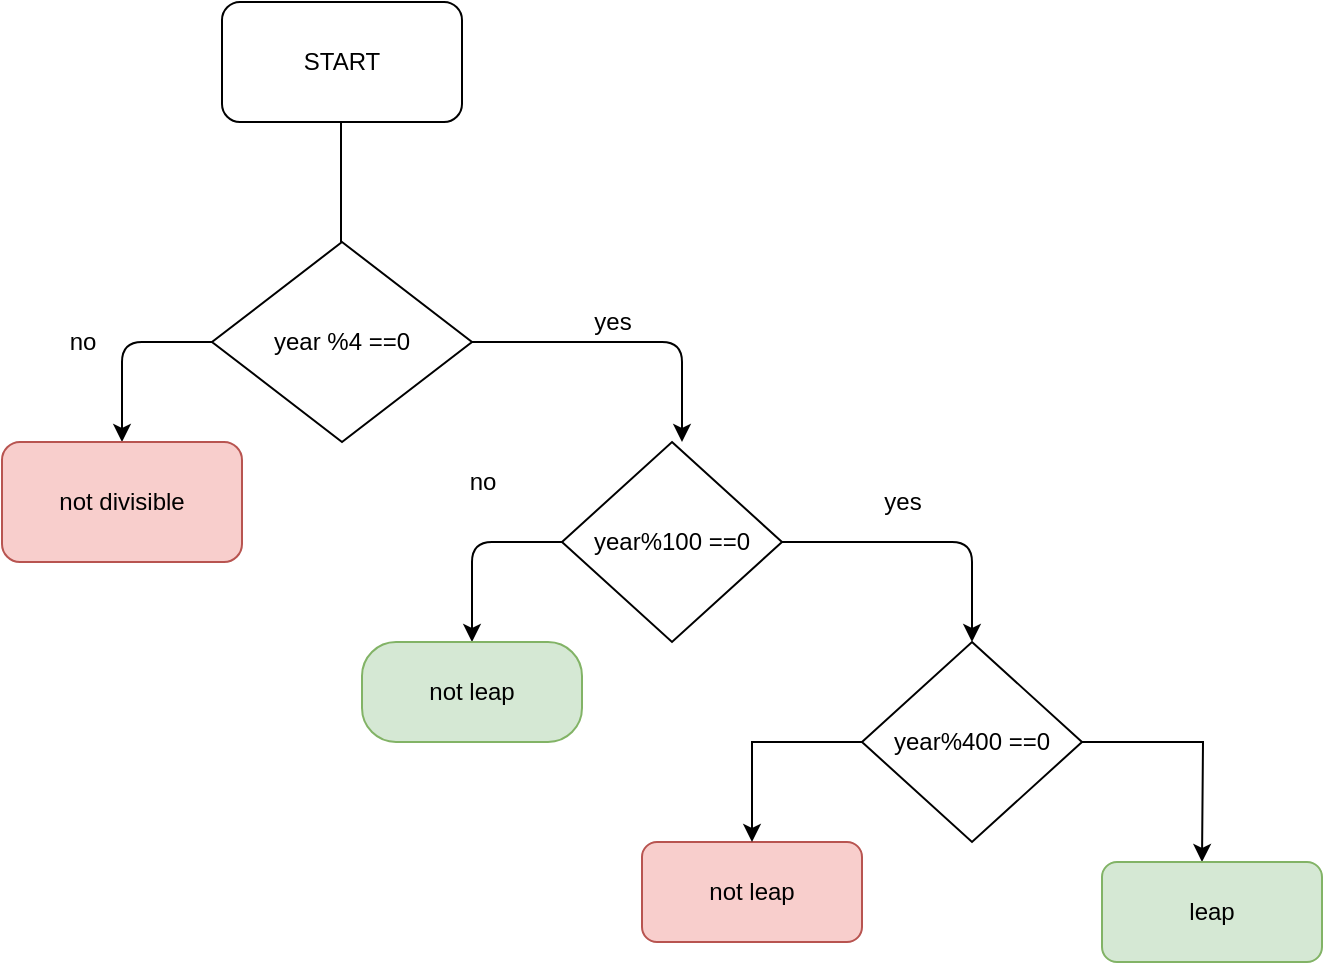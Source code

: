 <mxfile version="14.9.0" type="github">
  <diagram id="EcNi1XYmPza-5Aud69Se" name="Page-1">
    <mxGraphModel dx="1183" dy="768" grid="1" gridSize="10" guides="1" tooltips="1" connect="1" arrows="1" fold="1" page="1" pageScale="1" pageWidth="850" pageHeight="1100" math="0" shadow="0">
      <root>
        <mxCell id="0" />
        <mxCell id="1" parent="0" />
        <mxCell id="rwcBPF3rHgq_r1tV8a8L-1" value="START&lt;br&gt;" style="rounded=1;whiteSpace=wrap;html=1;" vertex="1" parent="1">
          <mxGeometry x="130" y="40" width="120" height="60" as="geometry" />
        </mxCell>
        <mxCell id="rwcBPF3rHgq_r1tV8a8L-3" value="" style="endArrow=none;html=1;" edge="1" parent="1">
          <mxGeometry width="50" height="50" relative="1" as="geometry">
            <mxPoint x="189.5" y="160" as="sourcePoint" />
            <mxPoint x="189.5" y="100" as="targetPoint" />
          </mxGeometry>
        </mxCell>
        <mxCell id="rwcBPF3rHgq_r1tV8a8L-4" value="year %4 ==0" style="rhombus;whiteSpace=wrap;html=1;" vertex="1" parent="1">
          <mxGeometry x="125" y="160" width="130" height="100" as="geometry" />
        </mxCell>
        <mxCell id="rwcBPF3rHgq_r1tV8a8L-6" value="" style="endArrow=classic;html=1;" edge="1" parent="1">
          <mxGeometry width="50" height="50" relative="1" as="geometry">
            <mxPoint x="125" y="210" as="sourcePoint" />
            <mxPoint x="80" y="260" as="targetPoint" />
            <Array as="points">
              <mxPoint x="80" y="210" />
            </Array>
          </mxGeometry>
        </mxCell>
        <mxCell id="rwcBPF3rHgq_r1tV8a8L-7" value="" style="endArrow=classic;html=1;exitX=1;exitY=0.5;exitDx=0;exitDy=0;" edge="1" parent="1" source="rwcBPF3rHgq_r1tV8a8L-4">
          <mxGeometry width="50" height="50" relative="1" as="geometry">
            <mxPoint x="335" y="210" as="sourcePoint" />
            <mxPoint x="360" y="260" as="targetPoint" />
            <Array as="points">
              <mxPoint x="360" y="210" />
              <mxPoint x="360" y="260" />
              <mxPoint x="360" y="250" />
            </Array>
          </mxGeometry>
        </mxCell>
        <mxCell id="rwcBPF3rHgq_r1tV8a8L-8" value="not divisible" style="rounded=1;whiteSpace=wrap;html=1;fillColor=#f8cecc;strokeColor=#b85450;" vertex="1" parent="1">
          <mxGeometry x="20" y="260" width="120" height="60" as="geometry" />
        </mxCell>
        <mxCell id="rwcBPF3rHgq_r1tV8a8L-9" value="year%100 ==0" style="rhombus;whiteSpace=wrap;html=1;" vertex="1" parent="1">
          <mxGeometry x="300" y="260" width="110" height="100" as="geometry" />
        </mxCell>
        <mxCell id="rwcBPF3rHgq_r1tV8a8L-10" value="" style="endArrow=classic;html=1;" edge="1" parent="1">
          <mxGeometry width="50" height="50" relative="1" as="geometry">
            <mxPoint x="300" y="310" as="sourcePoint" />
            <mxPoint x="255" y="360" as="targetPoint" />
            <Array as="points">
              <mxPoint x="255" y="310" />
            </Array>
          </mxGeometry>
        </mxCell>
        <mxCell id="rwcBPF3rHgq_r1tV8a8L-11" value="" style="endArrow=classic;html=1;exitX=1;exitY=0.5;exitDx=0;exitDy=0;" edge="1" parent="1">
          <mxGeometry width="50" height="50" relative="1" as="geometry">
            <mxPoint x="410" y="310" as="sourcePoint" />
            <mxPoint x="505" y="360" as="targetPoint" />
            <Array as="points">
              <mxPoint x="505" y="310" />
              <mxPoint x="505" y="350" />
            </Array>
          </mxGeometry>
        </mxCell>
        <mxCell id="rwcBPF3rHgq_r1tV8a8L-12" value="no" style="text;html=1;align=center;verticalAlign=middle;resizable=0;points=[];autosize=1;strokeColor=none;" vertex="1" parent="1">
          <mxGeometry x="45" y="200" width="30" height="20" as="geometry" />
        </mxCell>
        <mxCell id="rwcBPF3rHgq_r1tV8a8L-13" value="not leap" style="rounded=1;whiteSpace=wrap;html=1;arcSize=34;fillColor=#d5e8d4;strokeColor=#82b366;" vertex="1" parent="1">
          <mxGeometry x="200" y="360" width="110" height="50" as="geometry" />
        </mxCell>
        <mxCell id="rwcBPF3rHgq_r1tV8a8L-14" value="not leap" style="rounded=1;whiteSpace=wrap;html=1;fillColor=#f8cecc;strokeColor=#b85450;" vertex="1" parent="1">
          <mxGeometry x="340" y="460" width="110" height="50" as="geometry" />
        </mxCell>
        <mxCell id="rwcBPF3rHgq_r1tV8a8L-15" value="yes" style="text;html=1;align=center;verticalAlign=middle;resizable=0;points=[];autosize=1;strokeColor=none;" vertex="1" parent="1">
          <mxGeometry x="310" y="190" width="30" height="20" as="geometry" />
        </mxCell>
        <mxCell id="rwcBPF3rHgq_r1tV8a8L-17" style="edgeStyle=orthogonalEdgeStyle;rounded=0;orthogonalLoop=1;jettySize=auto;html=1;exitX=0;exitY=0.5;exitDx=0;exitDy=0;" edge="1" parent="1" source="rwcBPF3rHgq_r1tV8a8L-16" target="rwcBPF3rHgq_r1tV8a8L-14">
          <mxGeometry relative="1" as="geometry" />
        </mxCell>
        <mxCell id="rwcBPF3rHgq_r1tV8a8L-18" style="edgeStyle=orthogonalEdgeStyle;rounded=0;orthogonalLoop=1;jettySize=auto;html=1;exitX=1;exitY=0.5;exitDx=0;exitDy=0;" edge="1" parent="1" source="rwcBPF3rHgq_r1tV8a8L-16">
          <mxGeometry relative="1" as="geometry">
            <mxPoint x="620" y="470" as="targetPoint" />
          </mxGeometry>
        </mxCell>
        <mxCell id="rwcBPF3rHgq_r1tV8a8L-16" value="year%400 ==0" style="rhombus;whiteSpace=wrap;html=1;" vertex="1" parent="1">
          <mxGeometry x="450" y="360" width="110" height="100" as="geometry" />
        </mxCell>
        <mxCell id="rwcBPF3rHgq_r1tV8a8L-19" value="leap" style="rounded=1;whiteSpace=wrap;html=1;fillColor=#d5e8d4;strokeColor=#82b366;" vertex="1" parent="1">
          <mxGeometry x="570" y="470" width="110" height="50" as="geometry" />
        </mxCell>
        <mxCell id="rwcBPF3rHgq_r1tV8a8L-20" value="yes" style="text;html=1;align=center;verticalAlign=middle;resizable=0;points=[];autosize=1;strokeColor=none;" vertex="1" parent="1">
          <mxGeometry x="455" y="280" width="30" height="20" as="geometry" />
        </mxCell>
        <mxCell id="rwcBPF3rHgq_r1tV8a8L-21" value="no&lt;br&gt;" style="text;html=1;align=center;verticalAlign=middle;resizable=0;points=[];autosize=1;strokeColor=none;" vertex="1" parent="1">
          <mxGeometry x="245" y="270" width="30" height="20" as="geometry" />
        </mxCell>
      </root>
    </mxGraphModel>
  </diagram>
</mxfile>
